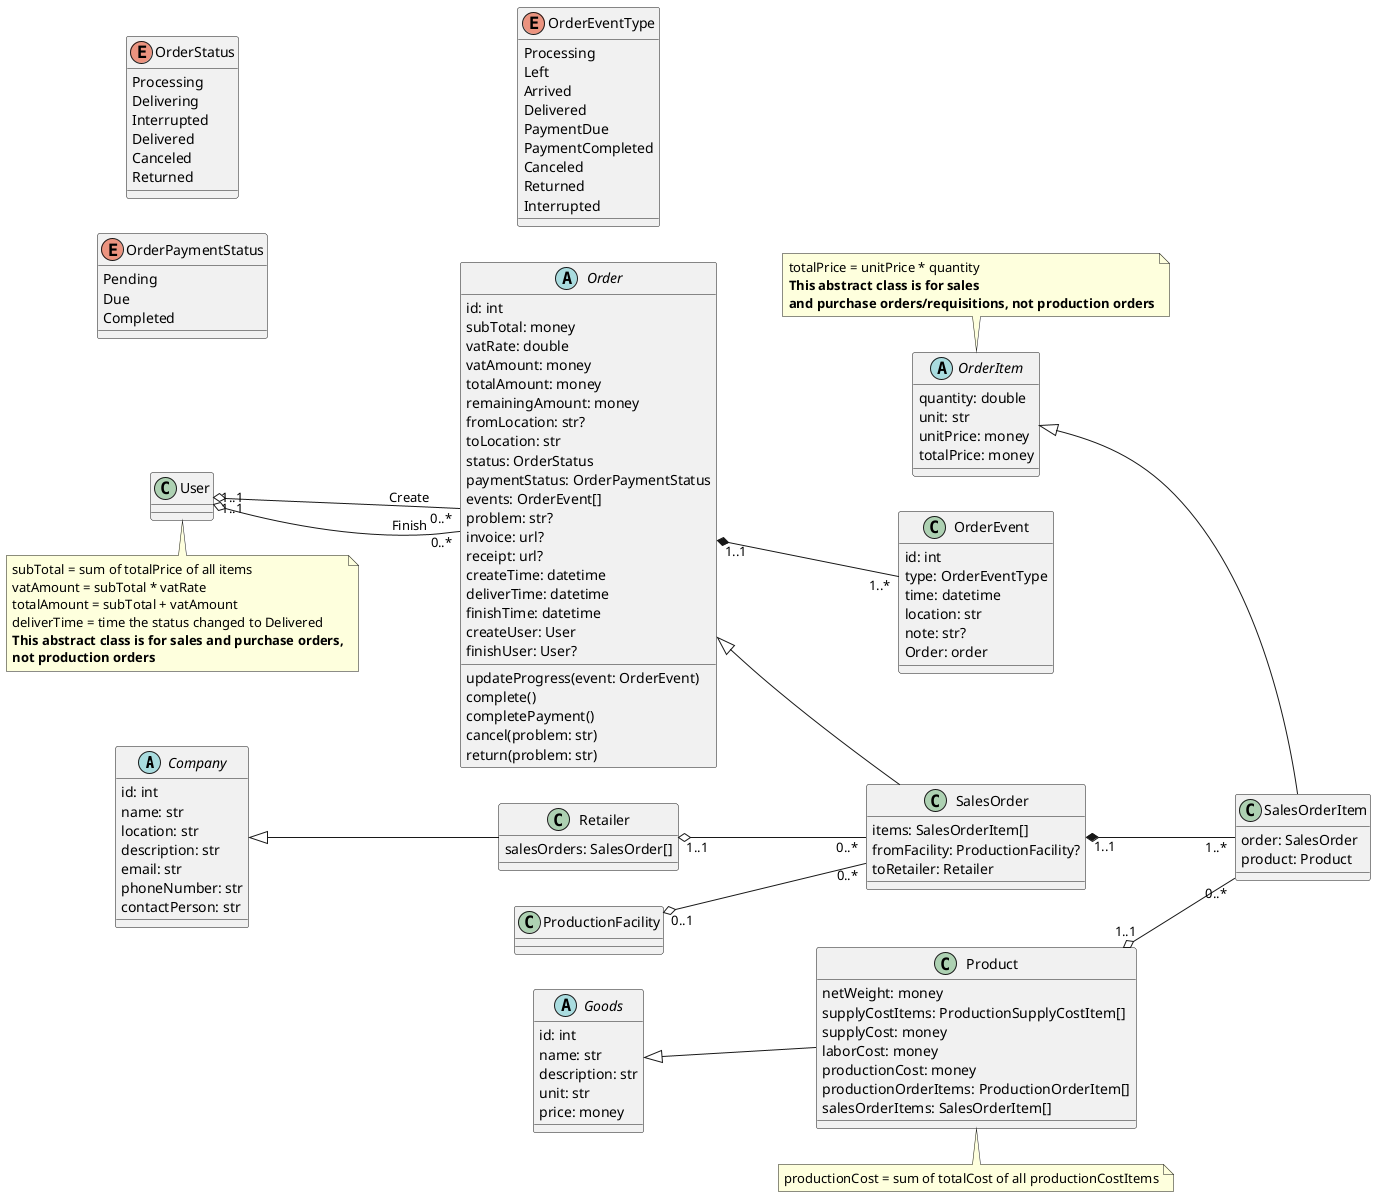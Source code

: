 @startuml sales
left to right direction

abstract Company {
    id: int
    name: str
    location: str
    description: str
    email: str
    phoneNumber: str
    contactPerson: str
}

class Retailer {
    salesOrders: SalesOrder[]
}
Company <|-- Retailer

abstract Goods {
    id: int
    name: str
    description: str
    unit: str
    price: money
}

class Product {
    netWeight: money
    supplyCostItems: ProductionSupplyCostItem[]
    supplyCost: money
    laborCost: money
    productionCost: money
    productionOrderItems: ProductionOrderItem[]
    salesOrderItems: SalesOrderItem[]
}
Goods <|-- Product
note bottom: productionCost = sum of totalCost of all productionCostItems

enum OrderStatus {
    Processing
    Delivering
    Interrupted
    Delivered
    Canceled
    Returned
}

enum OrderPaymentStatus {
    Pending
    Due
    Completed
}

abstract Order {
    id: int
    subTotal: money
    vatRate: double
    vatAmount: money
    totalAmount: money
    remainingAmount: money
    fromLocation: str?
    toLocation: str
    status: OrderStatus
    paymentStatus: OrderPaymentStatus
    events: OrderEvent[]
    problem: str?
    invoice: url?
    receipt: url?
    createTime: datetime
    deliverTime: datetime
    finishTime: datetime
    createUser: User
    finishUser: User?
    updateProgress(event: OrderEvent)
    complete()
    completePayment()
    cancel(problem: str)
    return(problem: str)
}
User "1..1" o-- "0..*" Order : Create
User "1..1" o-- "0..*" Order : Finish
note bottom
    subTotal = sum of totalPrice of all items
    vatAmount = subTotal * vatRate
    totalAmount = subTotal + vatAmount
    deliverTime = time the status changed to Delivered
    <b>This abstract class is for sales and purchase orders,
    <b>not production orders
endnote

abstract OrderItem {
    quantity: double
    unit: str
    unitPrice: money
    totalPrice: money
}
note top
    totalPrice = unitPrice * quantity
    <b>This abstract class is for sales
    <b>and purchase orders/requisitions, not production orders
endnote

enum OrderEventType {
    Processing
    Left
    Arrived
    Delivered
    PaymentDue
    PaymentCompleted
    Canceled
    Returned
    Interrupted
}

class OrderEvent {
    id: int
    type: OrderEventType
    time: datetime
    location: str
    note: str?
    Order: order
}
Order "1..1" *-- "1..*" OrderEvent

class SalesOrder {
    items: SalesOrderItem[]
    fromFacility: ProductionFacility?
    toRetailer: Retailer
}
Order <|-- SalesOrder
Retailer "1..1" o-- "0..*" SalesOrder
ProductionFacility "0..1" o-- "0..*" SalesOrder

class SalesOrderItem {
    order: SalesOrder
    product: Product
}
OrderItem <|-- SalesOrderItem
SalesOrder "1..1" *-- "1..*" SalesOrderItem
Product "1..1" o-- "0..*" SalesOrderItem
@enduml